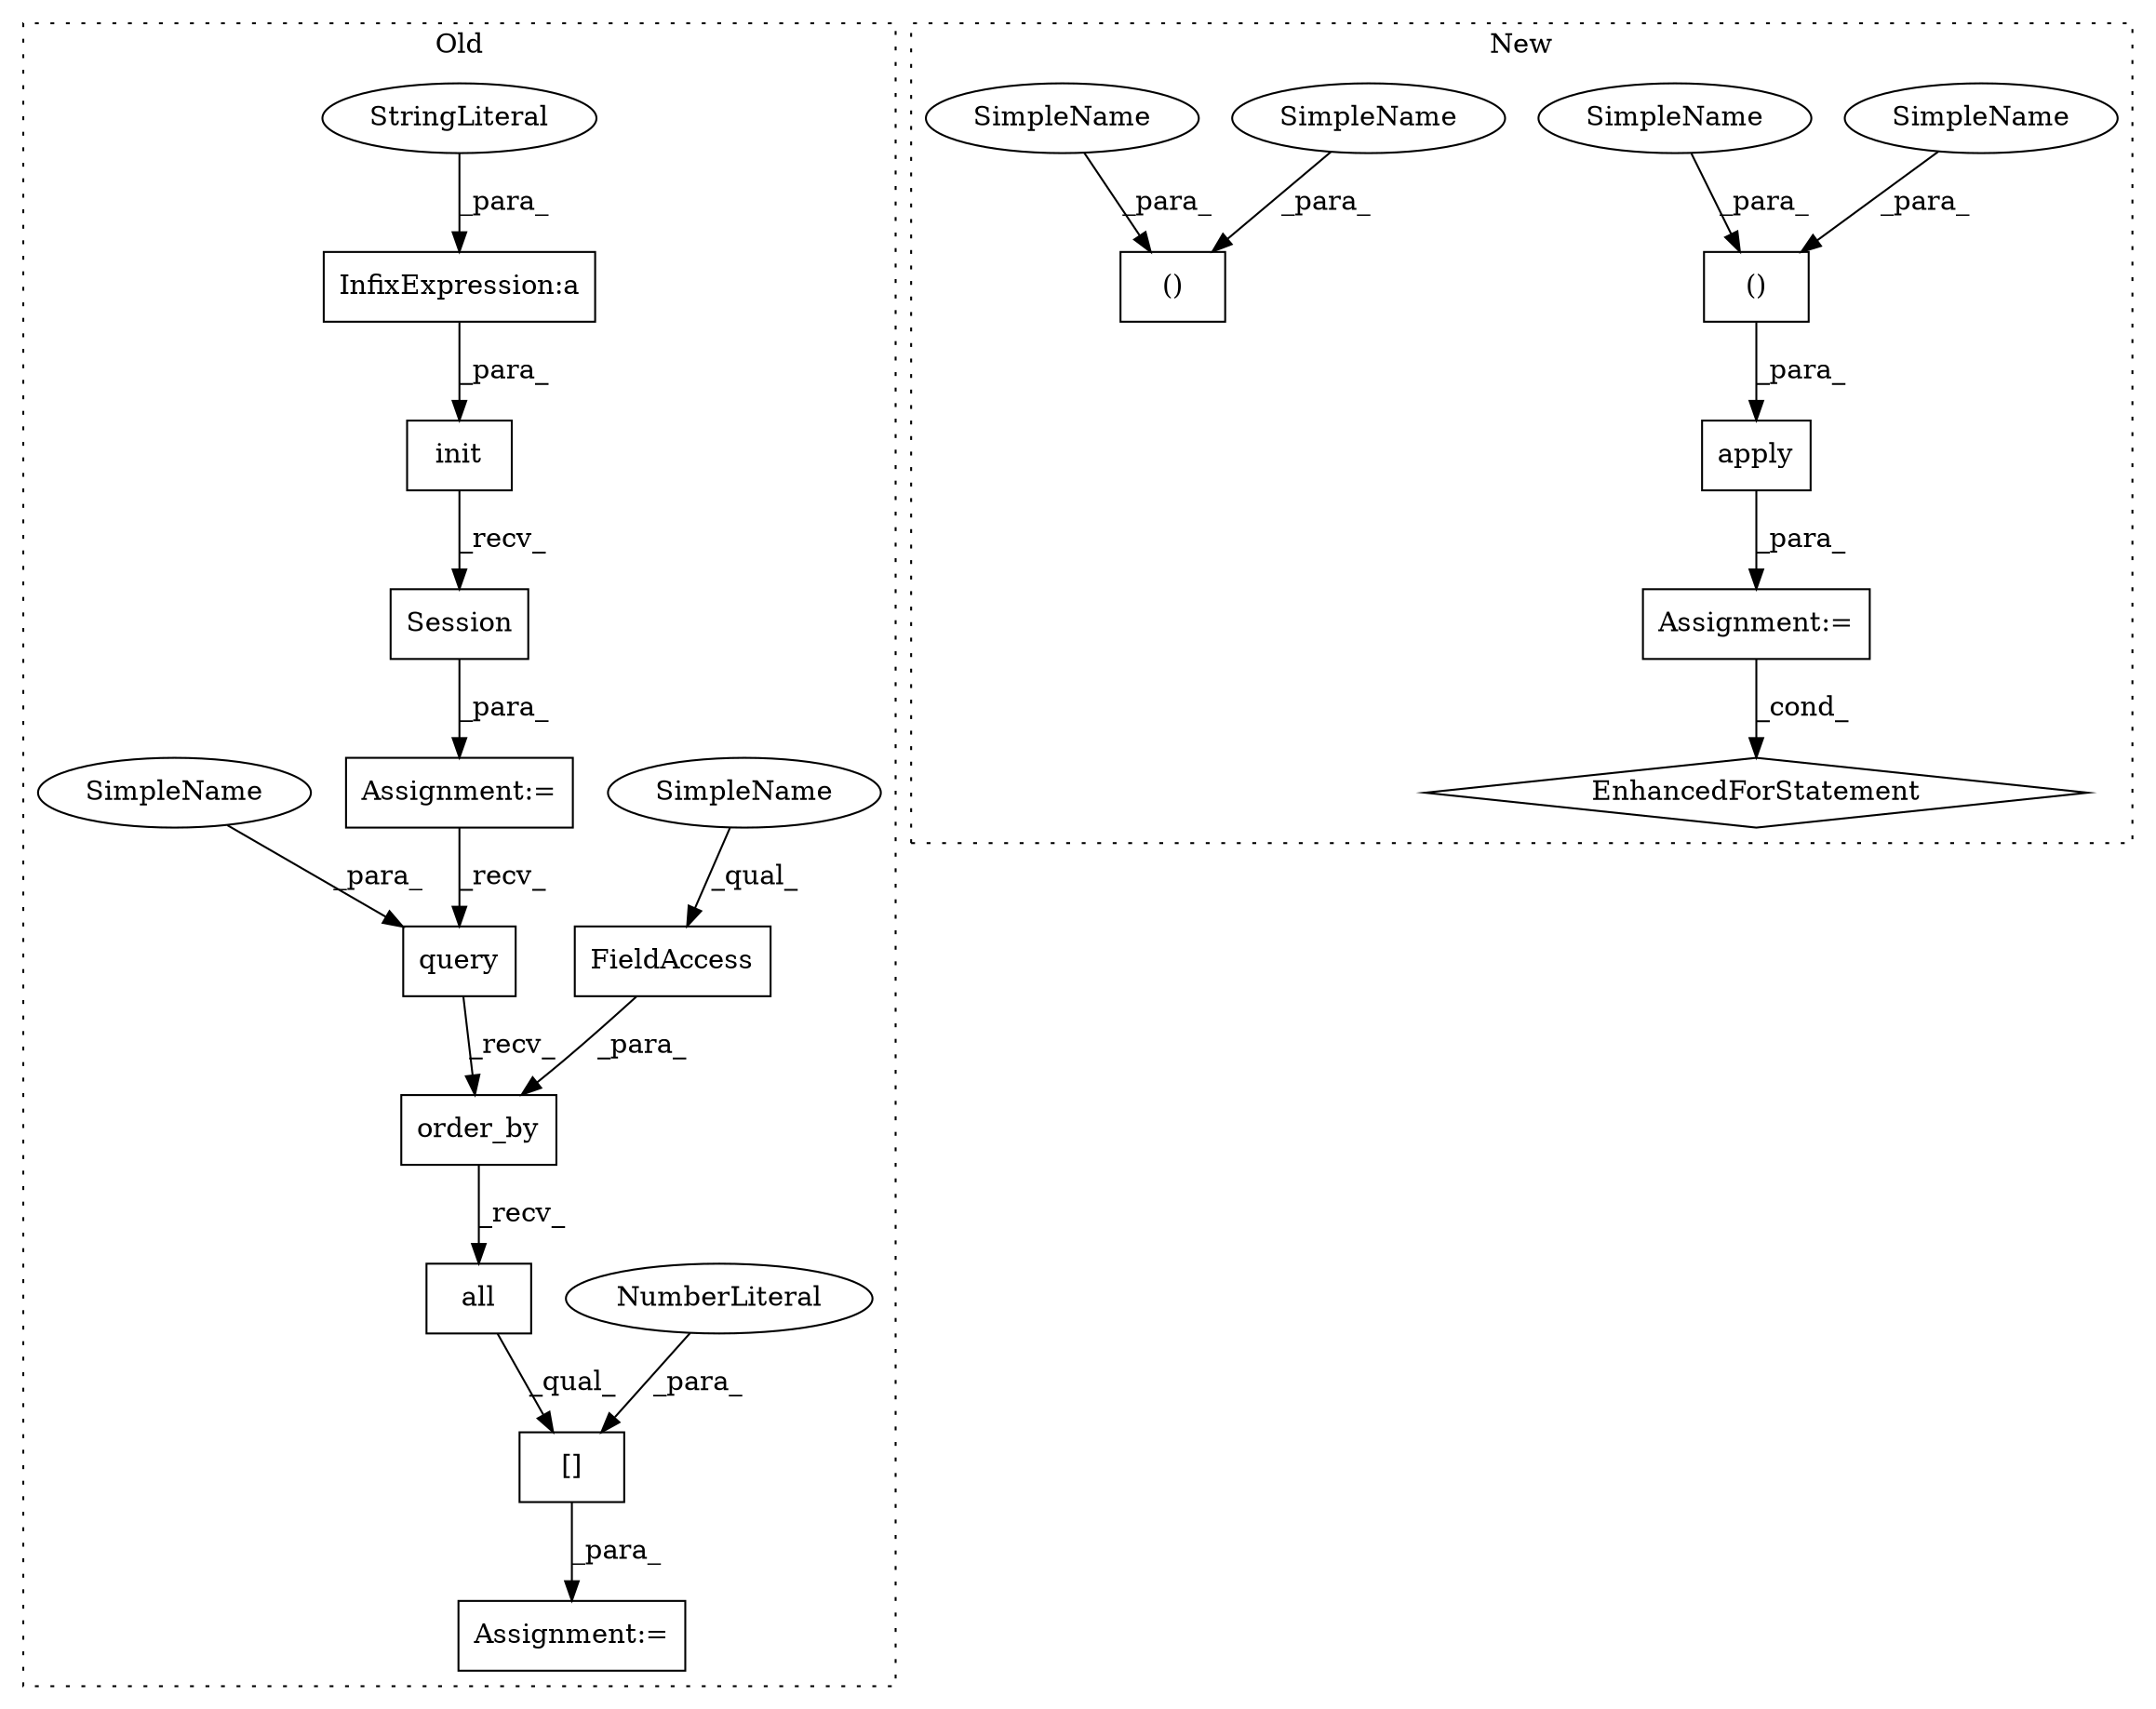 digraph G {
subgraph cluster0 {
1 [label="order_by" a="32" s="6245,6267" l="9,1" shape="box"];
3 [label="Assignment:=" a="7" s="6220" l="1" shape="box"];
4 [label="InfixExpression:a" a="27" s="5905" l="3" shape="box"];
5 [label="[]" a="2" s="6221,6276" l="54,1" shape="box"];
6 [label="all" a="32" s="6269" l="5" shape="box"];
7 [label="init" a="32" s="5872,5917" l="5,1" shape="box"];
8 [label="NumberLiteral" a="34" s="6275" l="1" shape="ellipse"];
11 [label="FieldAccess" a="22" s="6254" l="13" shape="box"];
13 [label="query" a="32" s="6229,6243" l="6,1" shape="box"];
15 [label="Assignment:=" a="7" s="5866" l="1" shape="box"];
16 [label="StringLiteral" a="45" s="5877" l="28" shape="ellipse"];
17 [label="Session" a="32" s="5919" l="9" shape="box"];
18 [label="SimpleName" a="42" s="6254" l="8" shape="ellipse"];
19 [label="SimpleName" a="42" s="6235" l="8" shape="ellipse"];
label = "Old";
style="dotted";
}
subgraph cluster1 {
2 [label="()" a="106" s="6538" l="20" shape="box"];
9 [label="apply" a="32" s="6527,6558" l="11,2" shape="box"];
10 [label="EnhancedForStatement" a="70" s="6455,6560" l="53,2" shape="diamond"];
12 [label="()" a="106" s="6280" l="20" shape="box"];
14 [label="Assignment:=" a="7" s="6455,6560" l="53,2" shape="box"];
20 [label="SimpleName" a="42" s="6296" l="4" shape="ellipse"];
21 [label="SimpleName" a="42" s="6554" l="4" shape="ellipse"];
22 [label="SimpleName" a="42" s="6538" l="3" shape="ellipse"];
23 [label="SimpleName" a="42" s="6280" l="3" shape="ellipse"];
label = "New";
style="dotted";
}
1 -> 6 [label="_recv_"];
2 -> 9 [label="_para_"];
4 -> 7 [label="_para_"];
5 -> 3 [label="_para_"];
6 -> 5 [label="_qual_"];
7 -> 17 [label="_recv_"];
8 -> 5 [label="_para_"];
9 -> 14 [label="_para_"];
11 -> 1 [label="_para_"];
13 -> 1 [label="_recv_"];
14 -> 10 [label="_cond_"];
15 -> 13 [label="_recv_"];
16 -> 4 [label="_para_"];
17 -> 15 [label="_para_"];
18 -> 11 [label="_qual_"];
19 -> 13 [label="_para_"];
20 -> 12 [label="_para_"];
21 -> 2 [label="_para_"];
22 -> 2 [label="_para_"];
23 -> 12 [label="_para_"];
}